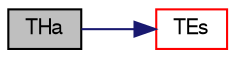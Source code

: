 digraph "THa"
{
  bgcolor="transparent";
  edge [fontname="FreeSans",fontsize="10",labelfontname="FreeSans",labelfontsize="10"];
  node [fontname="FreeSans",fontsize="10",shape=record];
  rankdir="LR";
  Node353 [label="THa",height=0.2,width=0.4,color="black", fillcolor="grey75", style="filled", fontcolor="black"];
  Node353 -> Node354 [color="midnightblue",fontsize="10",style="solid",fontname="FreeSans"];
  Node354 [label="TEs",height=0.2,width=0.4,color="red",URL="$a30390.html#a38989c76e848b8dda59bd544d647c6bb",tooltip="Temperature from sensible internal energy. "];
}
